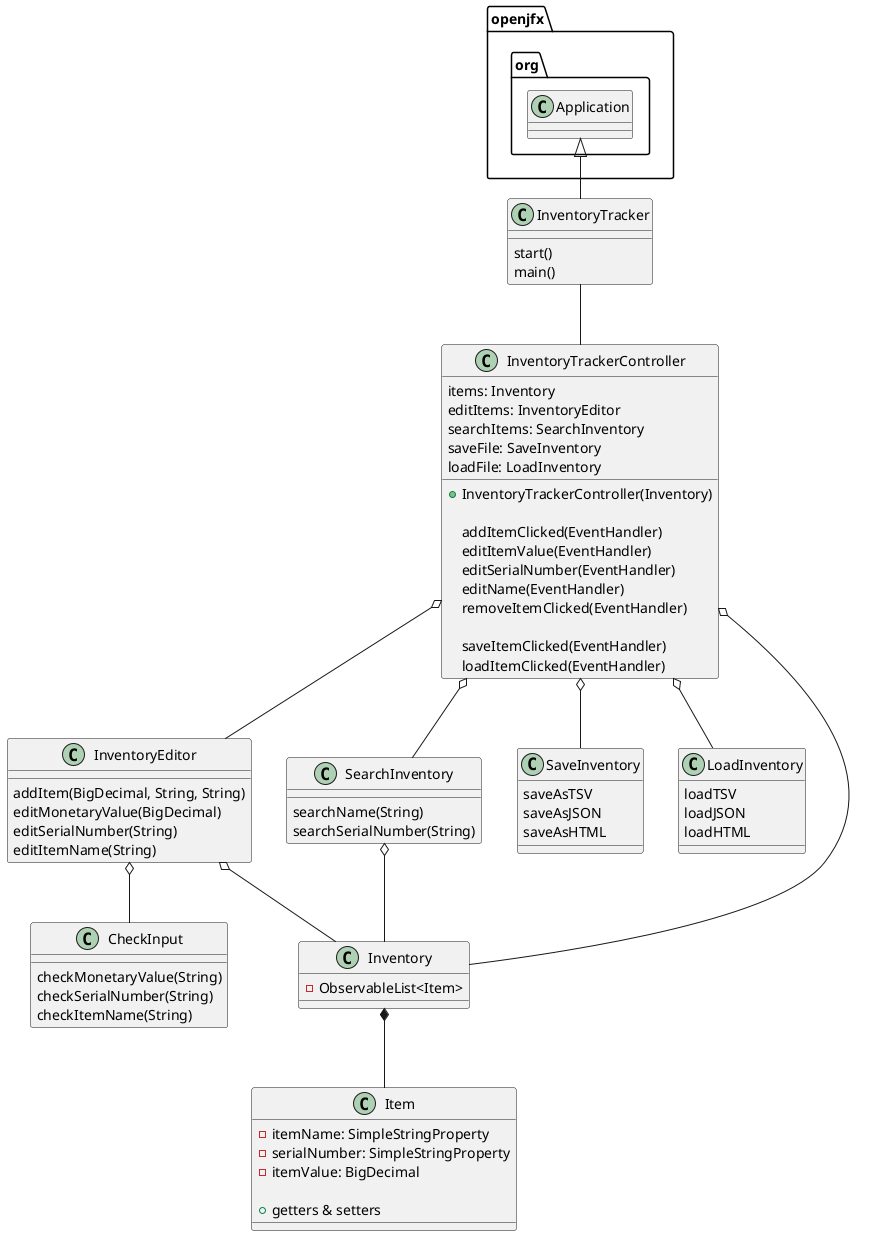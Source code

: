 @startuml
'https://plantuml.com/class-diagram

class InventoryTracker {
    start()
    main()
}


class InventoryTrackerController {
    items: Inventory
    editItems: InventoryEditor
    searchItems: SearchInventory
    saveFile: SaveInventory
    loadFile: LoadInventory

    + InventoryTrackerController(Inventory)

    addItemClicked(EventHandler)
    editItemValue(EventHandler)
    editSerialNumber(EventHandler)
    editName(EventHandler)
    removeItemClicked(EventHandler)

    saveItemClicked(EventHandler)
    loadItemClicked(EventHandler)
}


class InventoryEditor {
    addItem(BigDecimal, String, String)
    editMonetaryValue(BigDecimal)
    editSerialNumber(String)
    editItemName(String)
}

class CheckInput {
    checkMonetaryValue(String)
    checkSerialNumber(String)
    checkItemName(String)
}

class SearchInventory {
    searchName(String)
    searchSerialNumber(String)
}

class SaveInventory {
    saveAsTSV
    saveAsJSON
    saveAsHTML
}

class LoadInventory {
    loadTSV
    loadJSON
    loadHTML
}

class Inventory {
    - ObservableList<Item>
}

class Item {
    - itemName: SimpleStringProperty
    - serialNumber: SimpleStringProperty
    - itemValue: BigDecimal

    + getters & setters
}


openjfx.org.Application <|-- InventoryTracker
InventoryTracker -- InventoryTrackerController

InventoryTrackerController o-- Inventory
InventoryTrackerController o-- InventoryEditor
InventoryTrackerController o-- SaveInventory
InventoryTrackerController o-- LoadInventory
InventoryTrackerController o-- SearchInventory

InventoryEditor o-- CheckInput

InventoryEditor o-- Inventory
SearchInventory o-- Inventory

Inventory *-- Item

@enduml